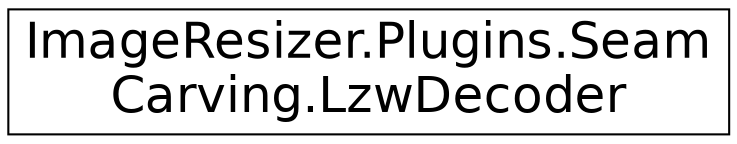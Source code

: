 digraph "Graphical Class Hierarchy"
{
  edge [fontname="Helvetica",fontsize="24",labelfontname="Helvetica",labelfontsize="24"];
  node [fontname="Helvetica",fontsize="24",shape=record];
  rankdir="LR";
  Node1 [label="ImageResizer.Plugins.Seam\lCarving.LzwDecoder",height=0.2,width=0.4,color="black", fillcolor="white", style="filled",URL="$class_image_resizer_1_1_plugins_1_1_seam_carving_1_1_lzw_decoder.html",tooltip="A quirky version of LZW supporting only 32K dictionary sizes, expecting a UTF8-like encoding method..."];
}
